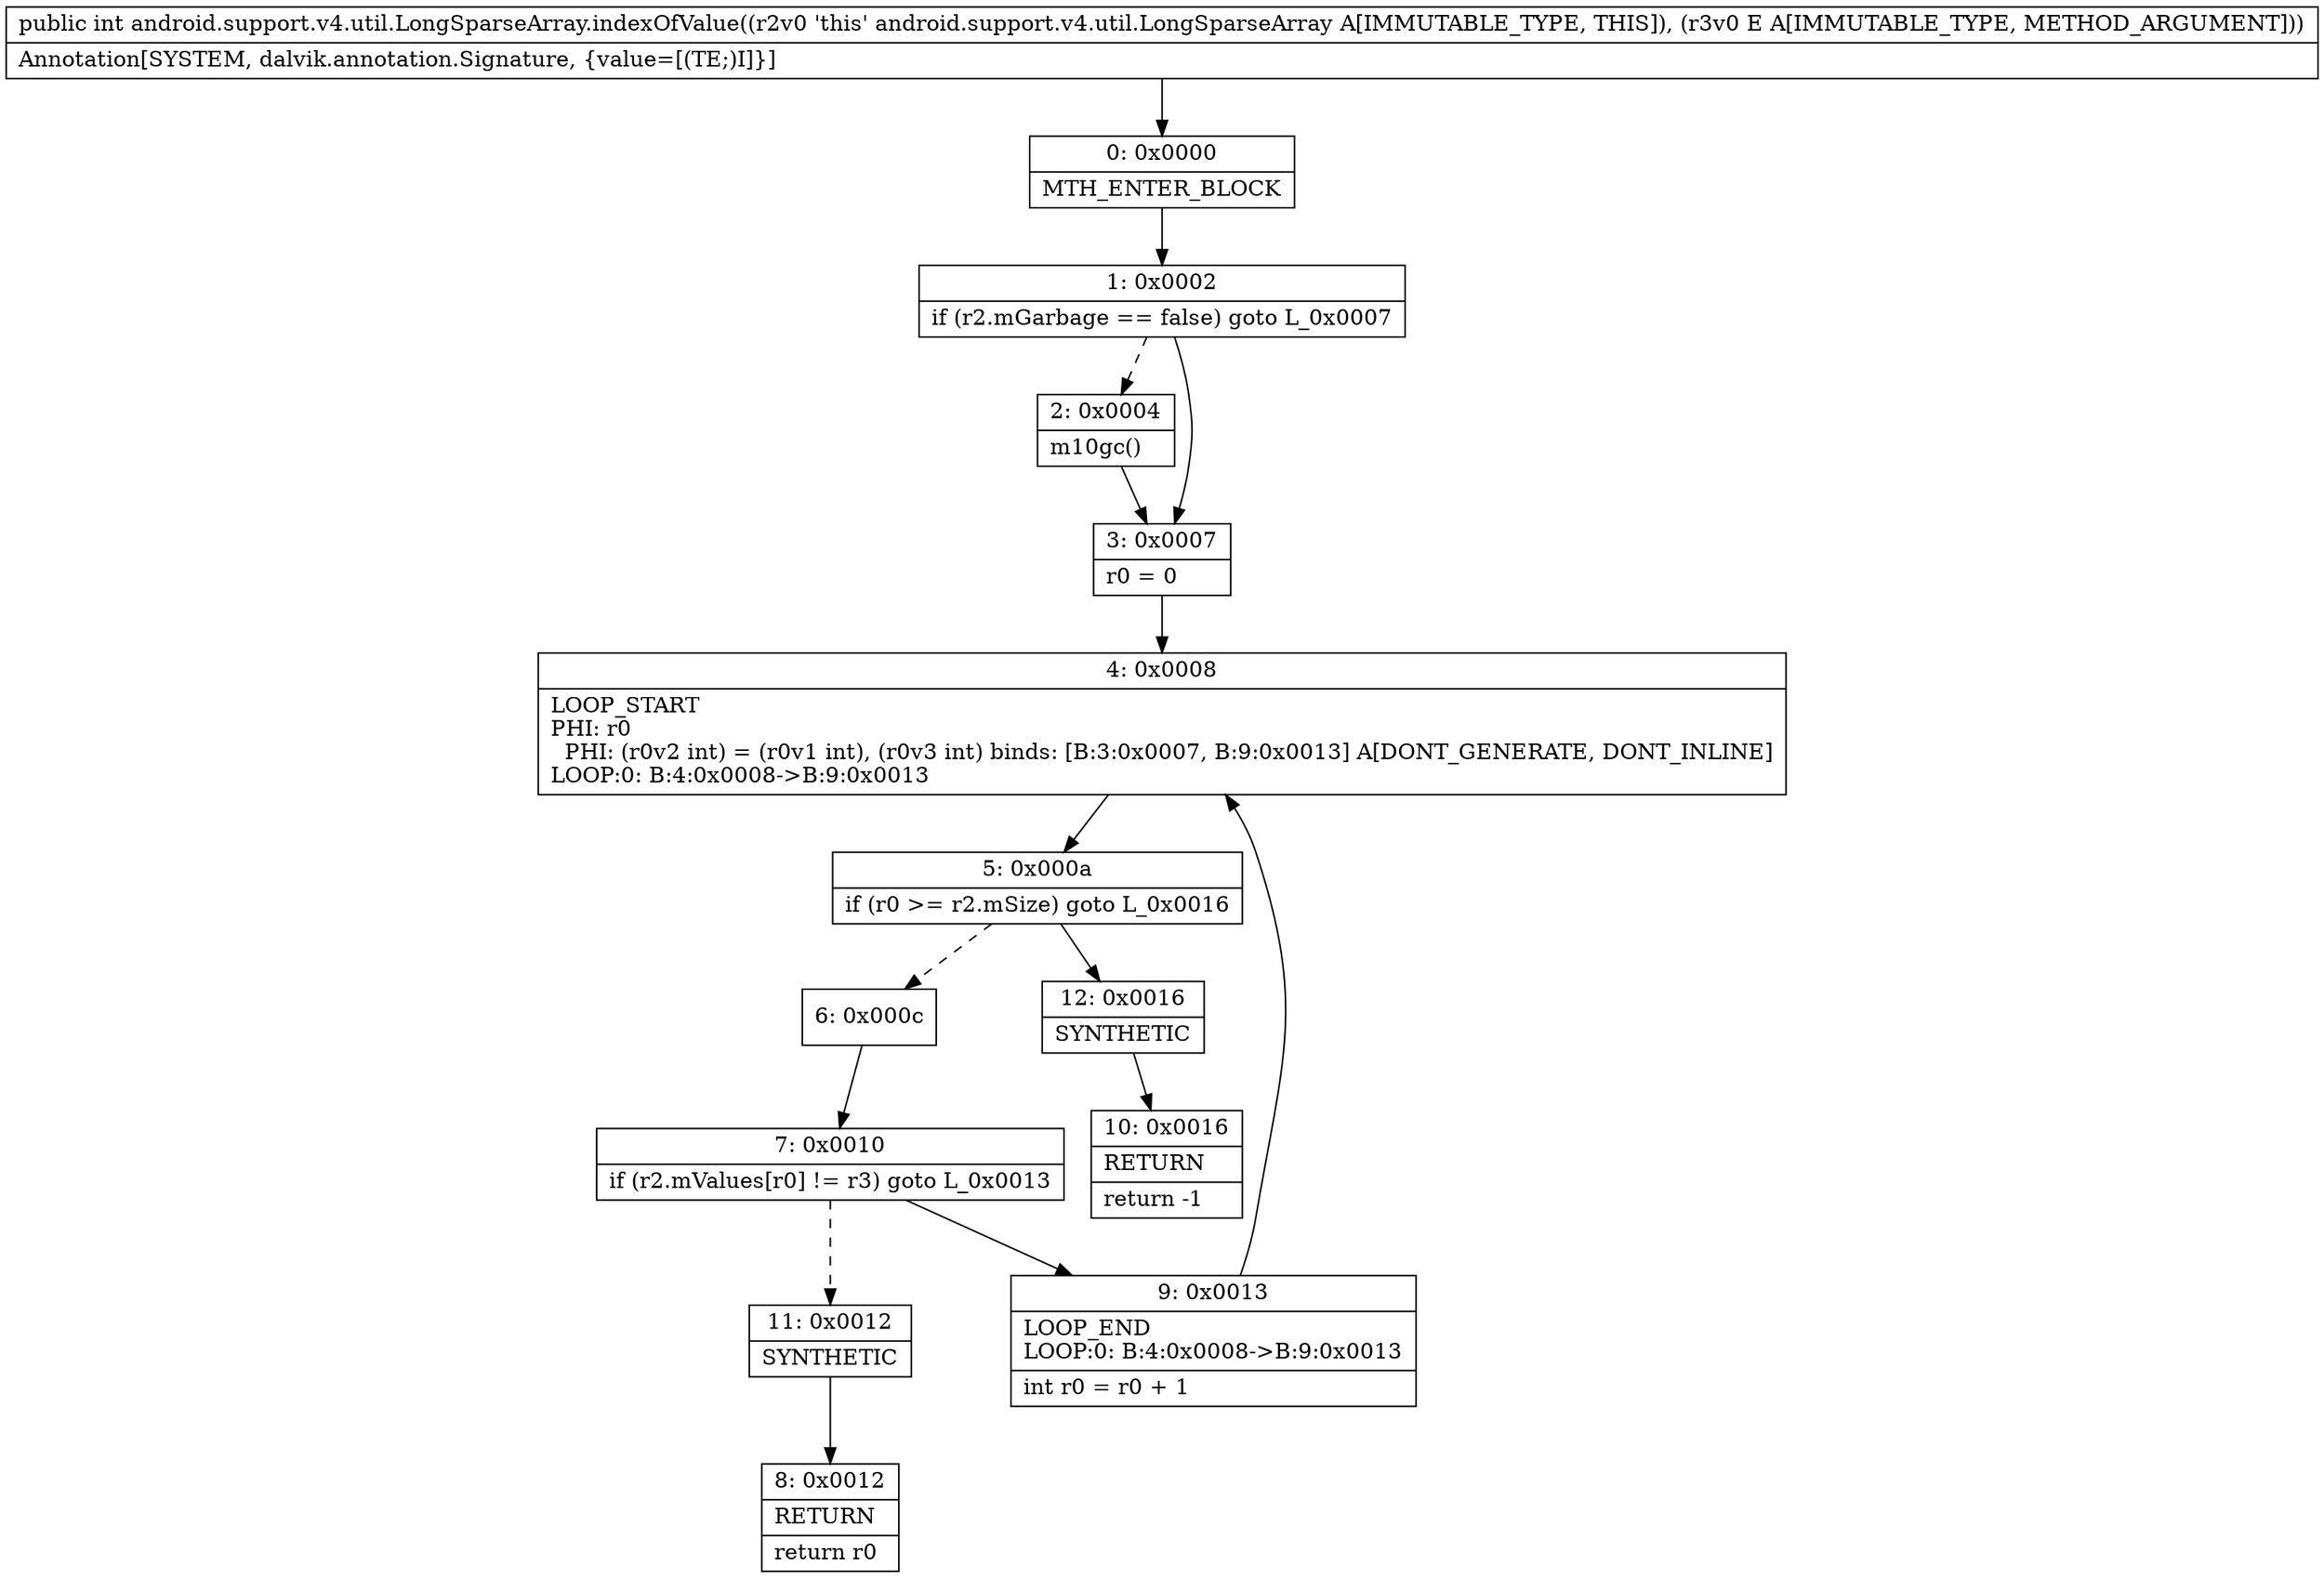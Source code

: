 digraph "CFG forandroid.support.v4.util.LongSparseArray.indexOfValue(Ljava\/lang\/Object;)I" {
Node_0 [shape=record,label="{0\:\ 0x0000|MTH_ENTER_BLOCK\l}"];
Node_1 [shape=record,label="{1\:\ 0x0002|if (r2.mGarbage == false) goto L_0x0007\l}"];
Node_2 [shape=record,label="{2\:\ 0x0004|m10gc()\l}"];
Node_3 [shape=record,label="{3\:\ 0x0007|r0 = 0\l}"];
Node_4 [shape=record,label="{4\:\ 0x0008|LOOP_START\lPHI: r0 \l  PHI: (r0v2 int) = (r0v1 int), (r0v3 int) binds: [B:3:0x0007, B:9:0x0013] A[DONT_GENERATE, DONT_INLINE]\lLOOP:0: B:4:0x0008\-\>B:9:0x0013\l}"];
Node_5 [shape=record,label="{5\:\ 0x000a|if (r0 \>= r2.mSize) goto L_0x0016\l}"];
Node_6 [shape=record,label="{6\:\ 0x000c}"];
Node_7 [shape=record,label="{7\:\ 0x0010|if (r2.mValues[r0] != r3) goto L_0x0013\l}"];
Node_8 [shape=record,label="{8\:\ 0x0012|RETURN\l|return r0\l}"];
Node_9 [shape=record,label="{9\:\ 0x0013|LOOP_END\lLOOP:0: B:4:0x0008\-\>B:9:0x0013\l|int r0 = r0 + 1\l}"];
Node_10 [shape=record,label="{10\:\ 0x0016|RETURN\l|return \-1\l}"];
Node_11 [shape=record,label="{11\:\ 0x0012|SYNTHETIC\l}"];
Node_12 [shape=record,label="{12\:\ 0x0016|SYNTHETIC\l}"];
MethodNode[shape=record,label="{public int android.support.v4.util.LongSparseArray.indexOfValue((r2v0 'this' android.support.v4.util.LongSparseArray A[IMMUTABLE_TYPE, THIS]), (r3v0 E A[IMMUTABLE_TYPE, METHOD_ARGUMENT]))  | Annotation[SYSTEM, dalvik.annotation.Signature, \{value=[(TE;)I]\}]\l}"];
MethodNode -> Node_0;
Node_0 -> Node_1;
Node_1 -> Node_2[style=dashed];
Node_1 -> Node_3;
Node_2 -> Node_3;
Node_3 -> Node_4;
Node_4 -> Node_5;
Node_5 -> Node_6[style=dashed];
Node_5 -> Node_12;
Node_6 -> Node_7;
Node_7 -> Node_9;
Node_7 -> Node_11[style=dashed];
Node_9 -> Node_4;
Node_11 -> Node_8;
Node_12 -> Node_10;
}

